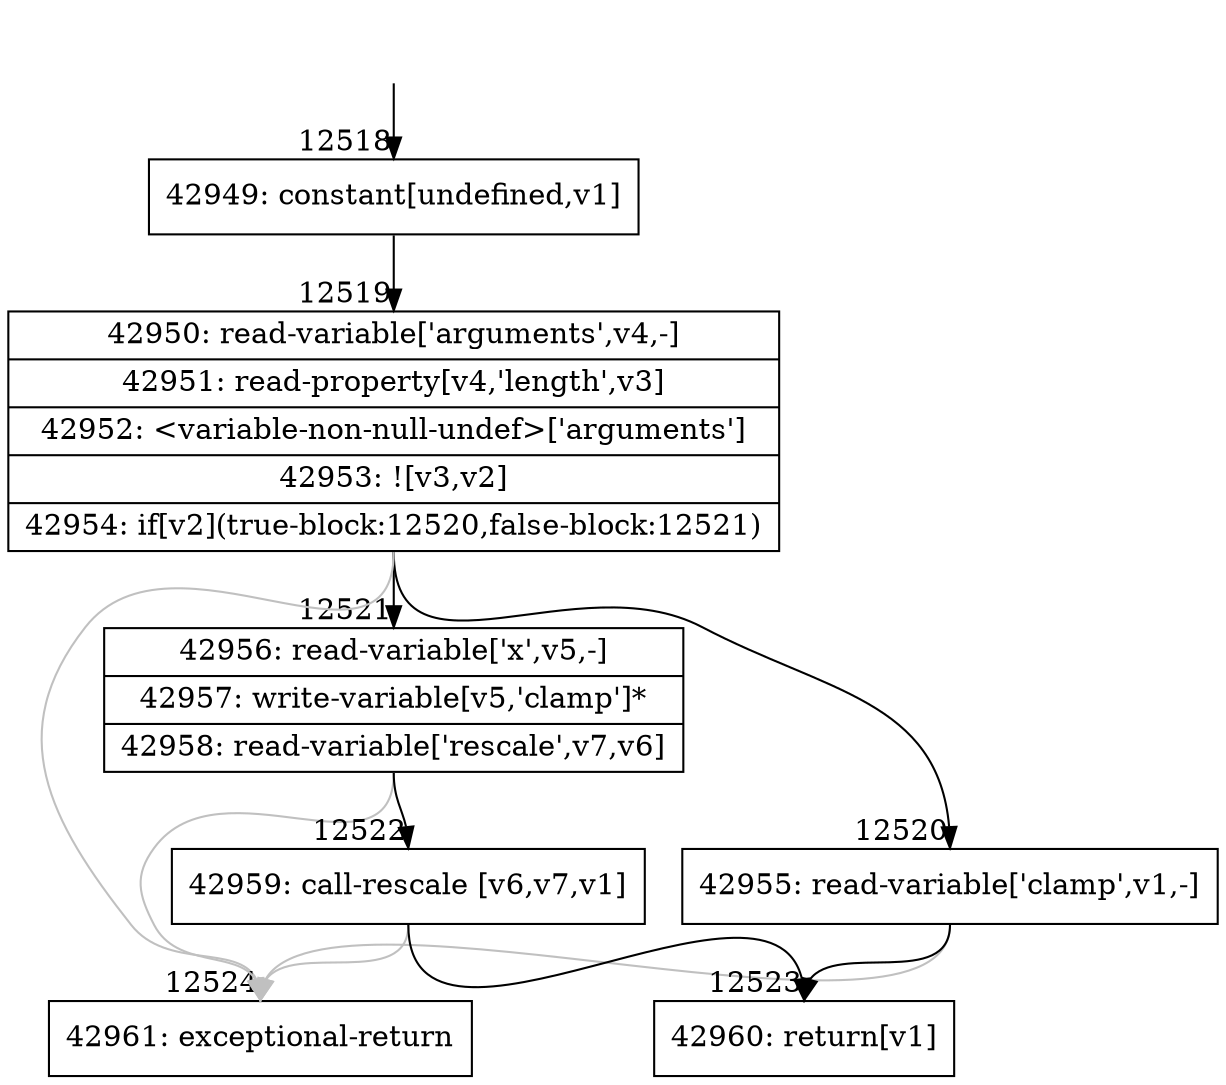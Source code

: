digraph {
rankdir="TD"
BB_entry1158[shape=none,label=""];
BB_entry1158 -> BB12518 [tailport=s, headport=n, headlabel="    12518"]
BB12518 [shape=record label="{42949: constant[undefined,v1]}" ] 
BB12518 -> BB12519 [tailport=s, headport=n, headlabel="      12519"]
BB12519 [shape=record label="{42950: read-variable['arguments',v4,-]|42951: read-property[v4,'length',v3]|42952: \<variable-non-null-undef\>['arguments']|42953: ![v3,v2]|42954: if[v2](true-block:12520,false-block:12521)}" ] 
BB12519 -> BB12520 [tailport=s, headport=n, headlabel="      12520"]
BB12519 -> BB12521 [tailport=s, headport=n, headlabel="      12521"]
BB12519 -> BB12524 [tailport=s, headport=n, color=gray, headlabel="      12524"]
BB12520 [shape=record label="{42955: read-variable['clamp',v1,-]}" ] 
BB12520 -> BB12523 [tailport=s, headport=n, headlabel="      12523"]
BB12520 -> BB12524 [tailport=s, headport=n, color=gray]
BB12521 [shape=record label="{42956: read-variable['x',v5,-]|42957: write-variable[v5,'clamp']*|42958: read-variable['rescale',v7,v6]}" ] 
BB12521 -> BB12522 [tailport=s, headport=n, headlabel="      12522"]
BB12521 -> BB12524 [tailport=s, headport=n, color=gray]
BB12522 [shape=record label="{42959: call-rescale [v6,v7,v1]}" ] 
BB12522 -> BB12523 [tailport=s, headport=n]
BB12522 -> BB12524 [tailport=s, headport=n, color=gray]
BB12523 [shape=record label="{42960: return[v1]}" ] 
BB12524 [shape=record label="{42961: exceptional-return}" ] 
//#$~ 7515
}
